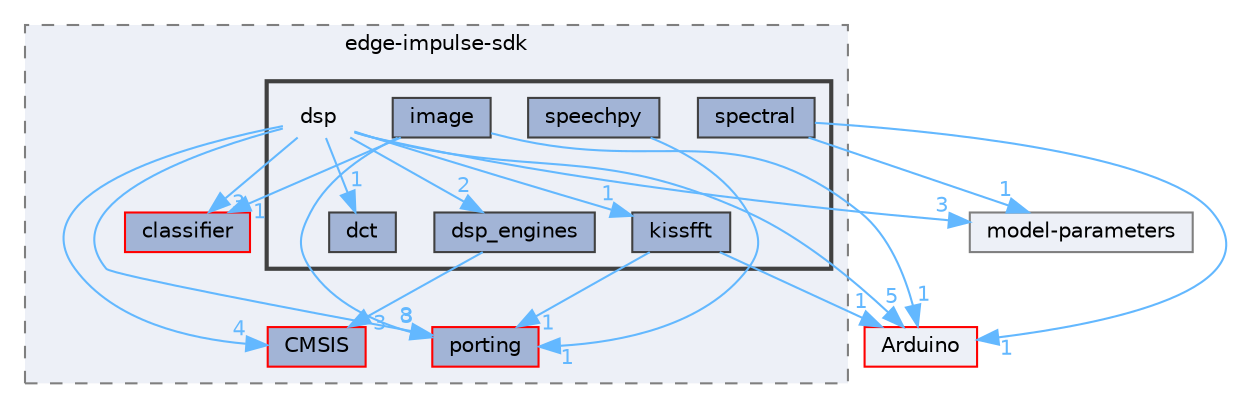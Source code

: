 digraph "Face_Access_inferencing/src/edge-impulse-sdk/dsp"
{
 // LATEX_PDF_SIZE
  bgcolor="transparent";
  edge [fontname=Helvetica,fontsize=10,labelfontname=Helvetica,labelfontsize=10];
  node [fontname=Helvetica,fontsize=10,shape=box,height=0.2,width=0.4];
  compound=true
  subgraph clusterdir_295f854905297c9d29514d45981534fb {
    graph [ bgcolor="#edf0f7", pencolor="grey50", label="edge-impulse-sdk", fontname=Helvetica,fontsize=10 style="filled,dashed", URL="dir_295f854905297c9d29514d45981534fb.html",tooltip=""]
  dir_23fbe5a3fb0933f31748c7066d658296 [label="classifier", fillcolor="#a2b4d6", color="red", style="filled", URL="dir_23fbe5a3fb0933f31748c7066d658296.html",tooltip=""];
  dir_422805ad9a7eb491d4bca5bd0e9f03eb [label="CMSIS", fillcolor="#a2b4d6", color="red", style="filled", URL="dir_422805ad9a7eb491d4bca5bd0e9f03eb.html",tooltip=""];
  dir_77876a311ad5c794abf7dab690b99819 [label="porting", fillcolor="#a2b4d6", color="red", style="filled", URL="dir_77876a311ad5c794abf7dab690b99819.html",tooltip=""];
  subgraph clusterdir_886b43ea9b160eca43e3ca1bc455c6fc {
    graph [ bgcolor="#edf0f7", pencolor="grey25", label="", fontname=Helvetica,fontsize=10 style="filled,bold", URL="dir_886b43ea9b160eca43e3ca1bc455c6fc.html",tooltip=""]
    dir_886b43ea9b160eca43e3ca1bc455c6fc [shape=plaintext, label="dsp"];
  dir_94fd449b2f5fc9ea779f15bdd62cd4a1 [label="dct", fillcolor="#a2b4d6", color="grey25", style="filled", URL="dir_94fd449b2f5fc9ea779f15bdd62cd4a1.html",tooltip=""];
  dir_e205908a52ebf6bb008b93adddcf69e3 [label="dsp_engines", fillcolor="#a2b4d6", color="grey25", style="filled", URL="dir_e205908a52ebf6bb008b93adddcf69e3.html",tooltip=""];
  dir_3164b9a22a221a364d5a5d61cfeb21d0 [label="image", fillcolor="#a2b4d6", color="grey25", style="filled", URL="dir_3164b9a22a221a364d5a5d61cfeb21d0.html",tooltip=""];
  dir_a1eaac85e606a68b338be956a9aa4176 [label="kissfft", fillcolor="#a2b4d6", color="grey25", style="filled", URL="dir_a1eaac85e606a68b338be956a9aa4176.html",tooltip=""];
  dir_e51bfb2ad23b65842019898fa0ad6b53 [label="spectral", fillcolor="#a2b4d6", color="grey25", style="filled", URL="dir_e51bfb2ad23b65842019898fa0ad6b53.html",tooltip=""];
  dir_13b9180a2b11b21d421e2ecdc125a851 [label="speechpy", fillcolor="#a2b4d6", color="grey25", style="filled", URL="dir_13b9180a2b11b21d421e2ecdc125a851.html",tooltip=""];
  }
  }
  dir_a991eec27578c865874ede3d8ec657c2 [label="Arduino", fillcolor="#edf0f7", color="red", style="filled", URL="dir_a991eec27578c865874ede3d8ec657c2.html",tooltip=""];
  dir_dbd2491d7b62253ce630b92abaa69375 [label="model-parameters", fillcolor="#edf0f7", color="grey50", style="filled", URL="dir_dbd2491d7b62253ce630b92abaa69375.html",tooltip=""];
  dir_886b43ea9b160eca43e3ca1bc455c6fc->dir_23fbe5a3fb0933f31748c7066d658296 [headlabel="3", labeldistance=1.5 headhref="dir_000084_000048.html" href="dir_000084_000048.html" color="steelblue1" fontcolor="steelblue1"];
  dir_886b43ea9b160eca43e3ca1bc455c6fc->dir_422805ad9a7eb491d4bca5bd0e9f03eb [headlabel="4", labeldistance=1.5 headhref="dir_000084_000051.html" href="dir_000084_000051.html" color="steelblue1" fontcolor="steelblue1"];
  dir_886b43ea9b160eca43e3ca1bc455c6fc->dir_77876a311ad5c794abf7dab690b99819 [headlabel="8", labeldistance=1.5 headhref="dir_000084_000243.html" href="dir_000084_000243.html" color="steelblue1" fontcolor="steelblue1"];
  dir_886b43ea9b160eca43e3ca1bc455c6fc->dir_94fd449b2f5fc9ea779f15bdd62cd4a1 [headlabel="1", labeldistance=1.5 headhref="dir_000084_000078.html" href="dir_000084_000078.html" color="steelblue1" fontcolor="steelblue1"];
  dir_886b43ea9b160eca43e3ca1bc455c6fc->dir_a1eaac85e606a68b338be956a9aa4176 [headlabel="1", labeldistance=1.5 headhref="dir_000084_000169.html" href="dir_000084_000169.html" color="steelblue1" fontcolor="steelblue1"];
  dir_886b43ea9b160eca43e3ca1bc455c6fc->dir_a991eec27578c865874ede3d8ec657c2 [headlabel="5", labeldistance=1.5 headhref="dir_000084_000014.html" href="dir_000084_000014.html" color="steelblue1" fontcolor="steelblue1"];
  dir_886b43ea9b160eca43e3ca1bc455c6fc->dir_dbd2491d7b62253ce630b92abaa69375 [headlabel="3", labeldistance=1.5 headhref="dir_000084_000197.html" href="dir_000084_000197.html" color="steelblue1" fontcolor="steelblue1"];
  dir_886b43ea9b160eca43e3ca1bc455c6fc->dir_e205908a52ebf6bb008b93adddcf69e3 [headlabel="2", labeldistance=1.5 headhref="dir_000084_000085.html" href="dir_000084_000085.html" color="steelblue1" fontcolor="steelblue1"];
  dir_e205908a52ebf6bb008b93adddcf69e3->dir_422805ad9a7eb491d4bca5bd0e9f03eb [headlabel="3", labeldistance=1.5 headhref="dir_000085_000051.html" href="dir_000085_000051.html" color="steelblue1" fontcolor="steelblue1"];
  dir_3164b9a22a221a364d5a5d61cfeb21d0->dir_23fbe5a3fb0933f31748c7066d658296 [headlabel="1", labeldistance=1.5 headhref="dir_000133_000048.html" href="dir_000133_000048.html" color="steelblue1" fontcolor="steelblue1"];
  dir_3164b9a22a221a364d5a5d61cfeb21d0->dir_77876a311ad5c794abf7dab690b99819 [headlabel="3", labeldistance=1.5 headhref="dir_000133_000243.html" href="dir_000133_000243.html" color="steelblue1" fontcolor="steelblue1"];
  dir_3164b9a22a221a364d5a5d61cfeb21d0->dir_a991eec27578c865874ede3d8ec657c2 [headlabel="1", labeldistance=1.5 headhref="dir_000133_000014.html" href="dir_000133_000014.html" color="steelblue1" fontcolor="steelblue1"];
  dir_a1eaac85e606a68b338be956a9aa4176->dir_77876a311ad5c794abf7dab690b99819 [headlabel="1", labeldistance=1.5 headhref="dir_000169_000243.html" href="dir_000169_000243.html" color="steelblue1" fontcolor="steelblue1"];
  dir_a1eaac85e606a68b338be956a9aa4176->dir_a991eec27578c865874ede3d8ec657c2 [headlabel="1", labeldistance=1.5 headhref="dir_000169_000014.html" href="dir_000169_000014.html" color="steelblue1" fontcolor="steelblue1"];
  dir_e51bfb2ad23b65842019898fa0ad6b53->dir_a991eec27578c865874ede3d8ec657c2 [headlabel="1", labeldistance=1.5 headhref="dir_000296_000014.html" href="dir_000296_000014.html" color="steelblue1" fontcolor="steelblue1"];
  dir_e51bfb2ad23b65842019898fa0ad6b53->dir_dbd2491d7b62253ce630b92abaa69375 [headlabel="1", labeldistance=1.5 headhref="dir_000296_000197.html" href="dir_000296_000197.html" color="steelblue1" fontcolor="steelblue1"];
  dir_13b9180a2b11b21d421e2ecdc125a851->dir_77876a311ad5c794abf7dab690b99819 [headlabel="1", labeldistance=1.5 headhref="dir_000297_000243.html" href="dir_000297_000243.html" color="steelblue1" fontcolor="steelblue1"];
}
